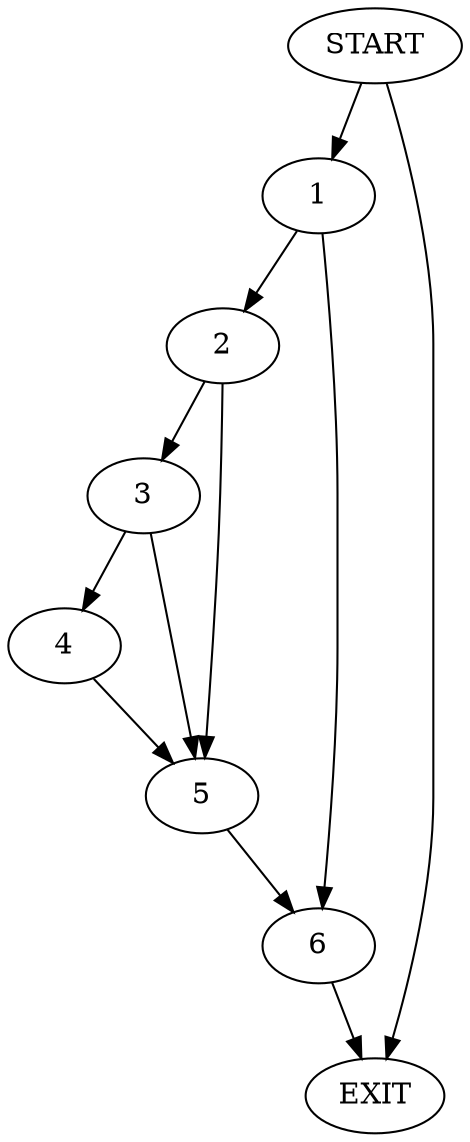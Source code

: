 digraph { 
0 [label="START"];
1;
2;
3;
4;
5;
6;
7[label="EXIT"];
0 -> 1;
0 -> 7;
1 -> 6;
1 -> 2;
2 -> 3;
2 -> 5;
3 -> 5;
3 -> 4;
4 -> 5;
5 -> 6;
6 -> 7;
}